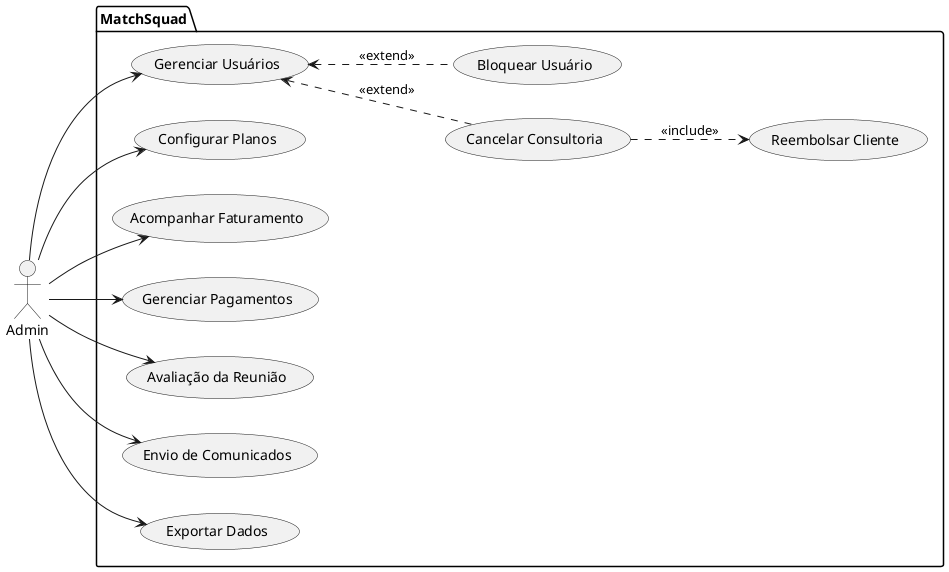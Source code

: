 @startuml
left to right direction
actor Admin as A

package MatchSquad {
    usecase "Bloquear Usuário" as UC1
    usecase "Configurar Planos" as UC2
    usecase "Acompanhar Faturamento" as UC3
    usecase "Cancelar Consultoria" as UC4
    usecase "Reembolsar Cliente" as UC5
    usecase "Gerenciar Pagamentos" as UC6
    usecase "Avaliação da Reunião" as UC7
    usecase "Envio de Comunicados" as UC8
    usecase "Gerenciar Usuários" as UC9
    usecase "Exportar Dados" as UC10
}

A --> UC2
A --> UC3
A --> UC6
A --> UC7
A --> UC8
A --> UC9
A --> UC10

(UC1).up.>(UC9): <<extend>>
(UC4).up.>(UC9): <<extend>>
(UC5)<.up.(UC4): <<include>>

@enduml
